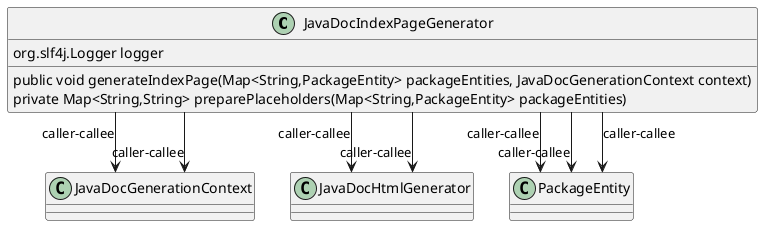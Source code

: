 @startuml
skinparam linetype Ortho
class JavaDocIndexPageGenerator {
    org.slf4j.Logger logger
    public void generateIndexPage(Map<String,PackageEntity> packageEntities, JavaDocGenerationContext context)
    private Map<String,String> preparePlaceholders(Map<String,PackageEntity> packageEntities)
}
JavaDocIndexPageGenerator --> JavaDocGenerationContext : caller-callee
JavaDocIndexPageGenerator --> JavaDocHtmlGenerator : caller-callee
JavaDocIndexPageGenerator --> JavaDocGenerationContext : caller-callee
JavaDocIndexPageGenerator --> JavaDocHtmlGenerator : caller-callee
JavaDocIndexPageGenerator --> PackageEntity : caller-callee
JavaDocIndexPageGenerator --> PackageEntity : caller-callee
JavaDocIndexPageGenerator --> PackageEntity : caller-callee
@enduml
